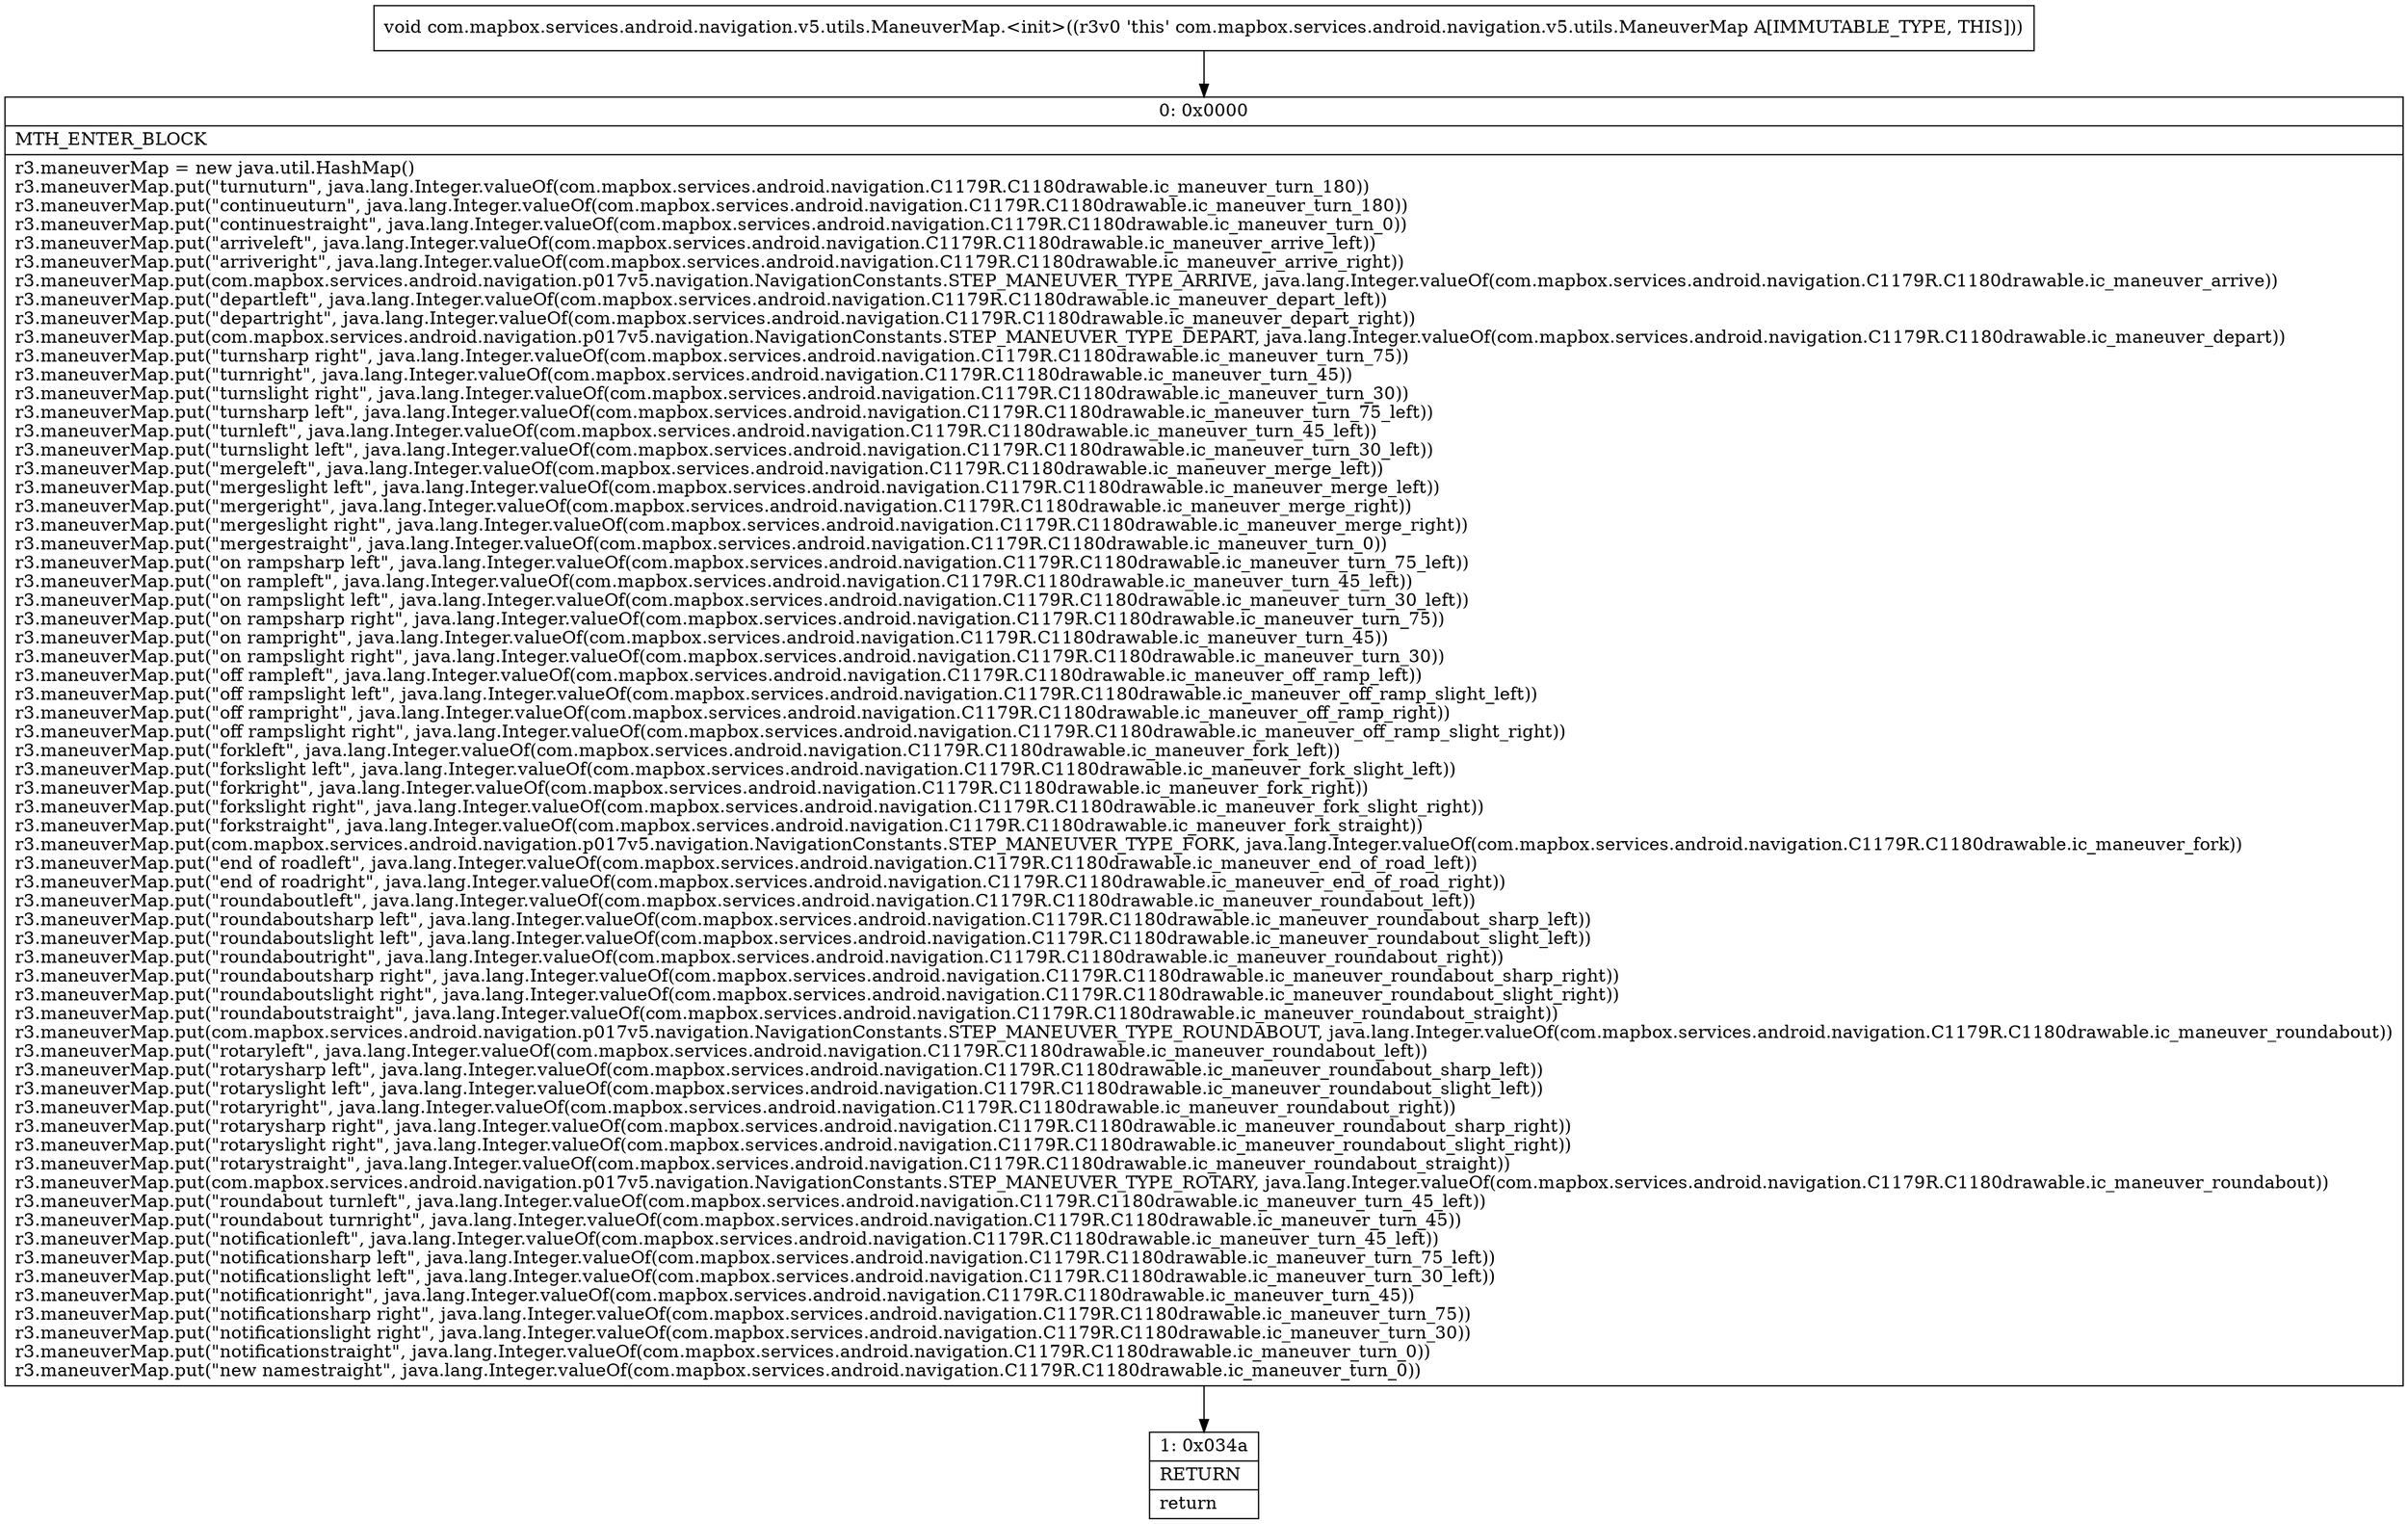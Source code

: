 digraph "CFG forcom.mapbox.services.android.navigation.v5.utils.ManeuverMap.\<init\>()V" {
Node_0 [shape=record,label="{0\:\ 0x0000|MTH_ENTER_BLOCK\l|r3.maneuverMap = new java.util.HashMap()\lr3.maneuverMap.put(\"turnuturn\", java.lang.Integer.valueOf(com.mapbox.services.android.navigation.C1179R.C1180drawable.ic_maneuver_turn_180))\lr3.maneuverMap.put(\"continueuturn\", java.lang.Integer.valueOf(com.mapbox.services.android.navigation.C1179R.C1180drawable.ic_maneuver_turn_180))\lr3.maneuverMap.put(\"continuestraight\", java.lang.Integer.valueOf(com.mapbox.services.android.navigation.C1179R.C1180drawable.ic_maneuver_turn_0))\lr3.maneuverMap.put(\"arriveleft\", java.lang.Integer.valueOf(com.mapbox.services.android.navigation.C1179R.C1180drawable.ic_maneuver_arrive_left))\lr3.maneuverMap.put(\"arriveright\", java.lang.Integer.valueOf(com.mapbox.services.android.navigation.C1179R.C1180drawable.ic_maneuver_arrive_right))\lr3.maneuverMap.put(com.mapbox.services.android.navigation.p017v5.navigation.NavigationConstants.STEP_MANEUVER_TYPE_ARRIVE, java.lang.Integer.valueOf(com.mapbox.services.android.navigation.C1179R.C1180drawable.ic_maneuver_arrive))\lr3.maneuverMap.put(\"departleft\", java.lang.Integer.valueOf(com.mapbox.services.android.navigation.C1179R.C1180drawable.ic_maneuver_depart_left))\lr3.maneuverMap.put(\"departright\", java.lang.Integer.valueOf(com.mapbox.services.android.navigation.C1179R.C1180drawable.ic_maneuver_depart_right))\lr3.maneuverMap.put(com.mapbox.services.android.navigation.p017v5.navigation.NavigationConstants.STEP_MANEUVER_TYPE_DEPART, java.lang.Integer.valueOf(com.mapbox.services.android.navigation.C1179R.C1180drawable.ic_maneuver_depart))\lr3.maneuverMap.put(\"turnsharp right\", java.lang.Integer.valueOf(com.mapbox.services.android.navigation.C1179R.C1180drawable.ic_maneuver_turn_75))\lr3.maneuverMap.put(\"turnright\", java.lang.Integer.valueOf(com.mapbox.services.android.navigation.C1179R.C1180drawable.ic_maneuver_turn_45))\lr3.maneuverMap.put(\"turnslight right\", java.lang.Integer.valueOf(com.mapbox.services.android.navigation.C1179R.C1180drawable.ic_maneuver_turn_30))\lr3.maneuverMap.put(\"turnsharp left\", java.lang.Integer.valueOf(com.mapbox.services.android.navigation.C1179R.C1180drawable.ic_maneuver_turn_75_left))\lr3.maneuverMap.put(\"turnleft\", java.lang.Integer.valueOf(com.mapbox.services.android.navigation.C1179R.C1180drawable.ic_maneuver_turn_45_left))\lr3.maneuverMap.put(\"turnslight left\", java.lang.Integer.valueOf(com.mapbox.services.android.navigation.C1179R.C1180drawable.ic_maneuver_turn_30_left))\lr3.maneuverMap.put(\"mergeleft\", java.lang.Integer.valueOf(com.mapbox.services.android.navigation.C1179R.C1180drawable.ic_maneuver_merge_left))\lr3.maneuverMap.put(\"mergeslight left\", java.lang.Integer.valueOf(com.mapbox.services.android.navigation.C1179R.C1180drawable.ic_maneuver_merge_left))\lr3.maneuverMap.put(\"mergeright\", java.lang.Integer.valueOf(com.mapbox.services.android.navigation.C1179R.C1180drawable.ic_maneuver_merge_right))\lr3.maneuverMap.put(\"mergeslight right\", java.lang.Integer.valueOf(com.mapbox.services.android.navigation.C1179R.C1180drawable.ic_maneuver_merge_right))\lr3.maneuverMap.put(\"mergestraight\", java.lang.Integer.valueOf(com.mapbox.services.android.navigation.C1179R.C1180drawable.ic_maneuver_turn_0))\lr3.maneuverMap.put(\"on rampsharp left\", java.lang.Integer.valueOf(com.mapbox.services.android.navigation.C1179R.C1180drawable.ic_maneuver_turn_75_left))\lr3.maneuverMap.put(\"on rampleft\", java.lang.Integer.valueOf(com.mapbox.services.android.navigation.C1179R.C1180drawable.ic_maneuver_turn_45_left))\lr3.maneuverMap.put(\"on rampslight left\", java.lang.Integer.valueOf(com.mapbox.services.android.navigation.C1179R.C1180drawable.ic_maneuver_turn_30_left))\lr3.maneuverMap.put(\"on rampsharp right\", java.lang.Integer.valueOf(com.mapbox.services.android.navigation.C1179R.C1180drawable.ic_maneuver_turn_75))\lr3.maneuverMap.put(\"on rampright\", java.lang.Integer.valueOf(com.mapbox.services.android.navigation.C1179R.C1180drawable.ic_maneuver_turn_45))\lr3.maneuverMap.put(\"on rampslight right\", java.lang.Integer.valueOf(com.mapbox.services.android.navigation.C1179R.C1180drawable.ic_maneuver_turn_30))\lr3.maneuverMap.put(\"off rampleft\", java.lang.Integer.valueOf(com.mapbox.services.android.navigation.C1179R.C1180drawable.ic_maneuver_off_ramp_left))\lr3.maneuverMap.put(\"off rampslight left\", java.lang.Integer.valueOf(com.mapbox.services.android.navigation.C1179R.C1180drawable.ic_maneuver_off_ramp_slight_left))\lr3.maneuverMap.put(\"off rampright\", java.lang.Integer.valueOf(com.mapbox.services.android.navigation.C1179R.C1180drawable.ic_maneuver_off_ramp_right))\lr3.maneuverMap.put(\"off rampslight right\", java.lang.Integer.valueOf(com.mapbox.services.android.navigation.C1179R.C1180drawable.ic_maneuver_off_ramp_slight_right))\lr3.maneuverMap.put(\"forkleft\", java.lang.Integer.valueOf(com.mapbox.services.android.navigation.C1179R.C1180drawable.ic_maneuver_fork_left))\lr3.maneuverMap.put(\"forkslight left\", java.lang.Integer.valueOf(com.mapbox.services.android.navigation.C1179R.C1180drawable.ic_maneuver_fork_slight_left))\lr3.maneuverMap.put(\"forkright\", java.lang.Integer.valueOf(com.mapbox.services.android.navigation.C1179R.C1180drawable.ic_maneuver_fork_right))\lr3.maneuverMap.put(\"forkslight right\", java.lang.Integer.valueOf(com.mapbox.services.android.navigation.C1179R.C1180drawable.ic_maneuver_fork_slight_right))\lr3.maneuverMap.put(\"forkstraight\", java.lang.Integer.valueOf(com.mapbox.services.android.navigation.C1179R.C1180drawable.ic_maneuver_fork_straight))\lr3.maneuverMap.put(com.mapbox.services.android.navigation.p017v5.navigation.NavigationConstants.STEP_MANEUVER_TYPE_FORK, java.lang.Integer.valueOf(com.mapbox.services.android.navigation.C1179R.C1180drawable.ic_maneuver_fork))\lr3.maneuverMap.put(\"end of roadleft\", java.lang.Integer.valueOf(com.mapbox.services.android.navigation.C1179R.C1180drawable.ic_maneuver_end_of_road_left))\lr3.maneuverMap.put(\"end of roadright\", java.lang.Integer.valueOf(com.mapbox.services.android.navigation.C1179R.C1180drawable.ic_maneuver_end_of_road_right))\lr3.maneuverMap.put(\"roundaboutleft\", java.lang.Integer.valueOf(com.mapbox.services.android.navigation.C1179R.C1180drawable.ic_maneuver_roundabout_left))\lr3.maneuverMap.put(\"roundaboutsharp left\", java.lang.Integer.valueOf(com.mapbox.services.android.navigation.C1179R.C1180drawable.ic_maneuver_roundabout_sharp_left))\lr3.maneuverMap.put(\"roundaboutslight left\", java.lang.Integer.valueOf(com.mapbox.services.android.navigation.C1179R.C1180drawable.ic_maneuver_roundabout_slight_left))\lr3.maneuverMap.put(\"roundaboutright\", java.lang.Integer.valueOf(com.mapbox.services.android.navigation.C1179R.C1180drawable.ic_maneuver_roundabout_right))\lr3.maneuverMap.put(\"roundaboutsharp right\", java.lang.Integer.valueOf(com.mapbox.services.android.navigation.C1179R.C1180drawable.ic_maneuver_roundabout_sharp_right))\lr3.maneuverMap.put(\"roundaboutslight right\", java.lang.Integer.valueOf(com.mapbox.services.android.navigation.C1179R.C1180drawable.ic_maneuver_roundabout_slight_right))\lr3.maneuverMap.put(\"roundaboutstraight\", java.lang.Integer.valueOf(com.mapbox.services.android.navigation.C1179R.C1180drawable.ic_maneuver_roundabout_straight))\lr3.maneuverMap.put(com.mapbox.services.android.navigation.p017v5.navigation.NavigationConstants.STEP_MANEUVER_TYPE_ROUNDABOUT, java.lang.Integer.valueOf(com.mapbox.services.android.navigation.C1179R.C1180drawable.ic_maneuver_roundabout))\lr3.maneuverMap.put(\"rotaryleft\", java.lang.Integer.valueOf(com.mapbox.services.android.navigation.C1179R.C1180drawable.ic_maneuver_roundabout_left))\lr3.maneuverMap.put(\"rotarysharp left\", java.lang.Integer.valueOf(com.mapbox.services.android.navigation.C1179R.C1180drawable.ic_maneuver_roundabout_sharp_left))\lr3.maneuverMap.put(\"rotaryslight left\", java.lang.Integer.valueOf(com.mapbox.services.android.navigation.C1179R.C1180drawable.ic_maneuver_roundabout_slight_left))\lr3.maneuverMap.put(\"rotaryright\", java.lang.Integer.valueOf(com.mapbox.services.android.navigation.C1179R.C1180drawable.ic_maneuver_roundabout_right))\lr3.maneuverMap.put(\"rotarysharp right\", java.lang.Integer.valueOf(com.mapbox.services.android.navigation.C1179R.C1180drawable.ic_maneuver_roundabout_sharp_right))\lr3.maneuverMap.put(\"rotaryslight right\", java.lang.Integer.valueOf(com.mapbox.services.android.navigation.C1179R.C1180drawable.ic_maneuver_roundabout_slight_right))\lr3.maneuverMap.put(\"rotarystraight\", java.lang.Integer.valueOf(com.mapbox.services.android.navigation.C1179R.C1180drawable.ic_maneuver_roundabout_straight))\lr3.maneuverMap.put(com.mapbox.services.android.navigation.p017v5.navigation.NavigationConstants.STEP_MANEUVER_TYPE_ROTARY, java.lang.Integer.valueOf(com.mapbox.services.android.navigation.C1179R.C1180drawable.ic_maneuver_roundabout))\lr3.maneuverMap.put(\"roundabout turnleft\", java.lang.Integer.valueOf(com.mapbox.services.android.navigation.C1179R.C1180drawable.ic_maneuver_turn_45_left))\lr3.maneuverMap.put(\"roundabout turnright\", java.lang.Integer.valueOf(com.mapbox.services.android.navigation.C1179R.C1180drawable.ic_maneuver_turn_45))\lr3.maneuverMap.put(\"notificationleft\", java.lang.Integer.valueOf(com.mapbox.services.android.navigation.C1179R.C1180drawable.ic_maneuver_turn_45_left))\lr3.maneuverMap.put(\"notificationsharp left\", java.lang.Integer.valueOf(com.mapbox.services.android.navigation.C1179R.C1180drawable.ic_maneuver_turn_75_left))\lr3.maneuverMap.put(\"notificationslight left\", java.lang.Integer.valueOf(com.mapbox.services.android.navigation.C1179R.C1180drawable.ic_maneuver_turn_30_left))\lr3.maneuverMap.put(\"notificationright\", java.lang.Integer.valueOf(com.mapbox.services.android.navigation.C1179R.C1180drawable.ic_maneuver_turn_45))\lr3.maneuverMap.put(\"notificationsharp right\", java.lang.Integer.valueOf(com.mapbox.services.android.navigation.C1179R.C1180drawable.ic_maneuver_turn_75))\lr3.maneuverMap.put(\"notificationslight right\", java.lang.Integer.valueOf(com.mapbox.services.android.navigation.C1179R.C1180drawable.ic_maneuver_turn_30))\lr3.maneuverMap.put(\"notificationstraight\", java.lang.Integer.valueOf(com.mapbox.services.android.navigation.C1179R.C1180drawable.ic_maneuver_turn_0))\lr3.maneuverMap.put(\"new namestraight\", java.lang.Integer.valueOf(com.mapbox.services.android.navigation.C1179R.C1180drawable.ic_maneuver_turn_0))\l}"];
Node_1 [shape=record,label="{1\:\ 0x034a|RETURN\l|return\l}"];
MethodNode[shape=record,label="{void com.mapbox.services.android.navigation.v5.utils.ManeuverMap.\<init\>((r3v0 'this' com.mapbox.services.android.navigation.v5.utils.ManeuverMap A[IMMUTABLE_TYPE, THIS])) }"];
MethodNode -> Node_0;
Node_0 -> Node_1;
}

